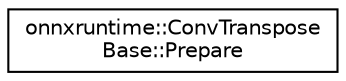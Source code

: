digraph "Graphical Class Hierarchy"
{
  edge [fontname="Helvetica",fontsize="10",labelfontname="Helvetica",labelfontsize="10"];
  node [fontname="Helvetica",fontsize="10",shape=record];
  rankdir="LR";
  Node0 [label="onnxruntime::ConvTranspose\lBase::Prepare",height=0.2,width=0.4,color="black", fillcolor="white", style="filled",URL="$structonnxruntime_1_1ConvTransposeBase_1_1Prepare.html"];
}
